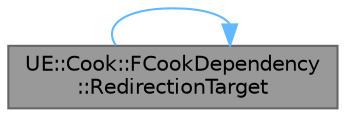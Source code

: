 digraph "UE::Cook::FCookDependency::RedirectionTarget"
{
 // INTERACTIVE_SVG=YES
 // LATEX_PDF_SIZE
  bgcolor="transparent";
  edge [fontname=Helvetica,fontsize=10,labelfontname=Helvetica,labelfontsize=10];
  node [fontname=Helvetica,fontsize=10,shape=box,height=0.2,width=0.4];
  rankdir="RL";
  Node1 [id="Node000001",label="UE::Cook::FCookDependency\l::RedirectionTarget",height=0.2,width=0.4,color="gray40", fillcolor="grey60", style="filled", fontcolor="black",tooltip="Adds a dependency on the ObjectRedirectors and CoreRedirects that affect the given PackageName."];
  Node1 -> Node1 [id="edge1_Node000001_Node000001",dir="back",color="steelblue1",style="solid",tooltip=" "];
}
